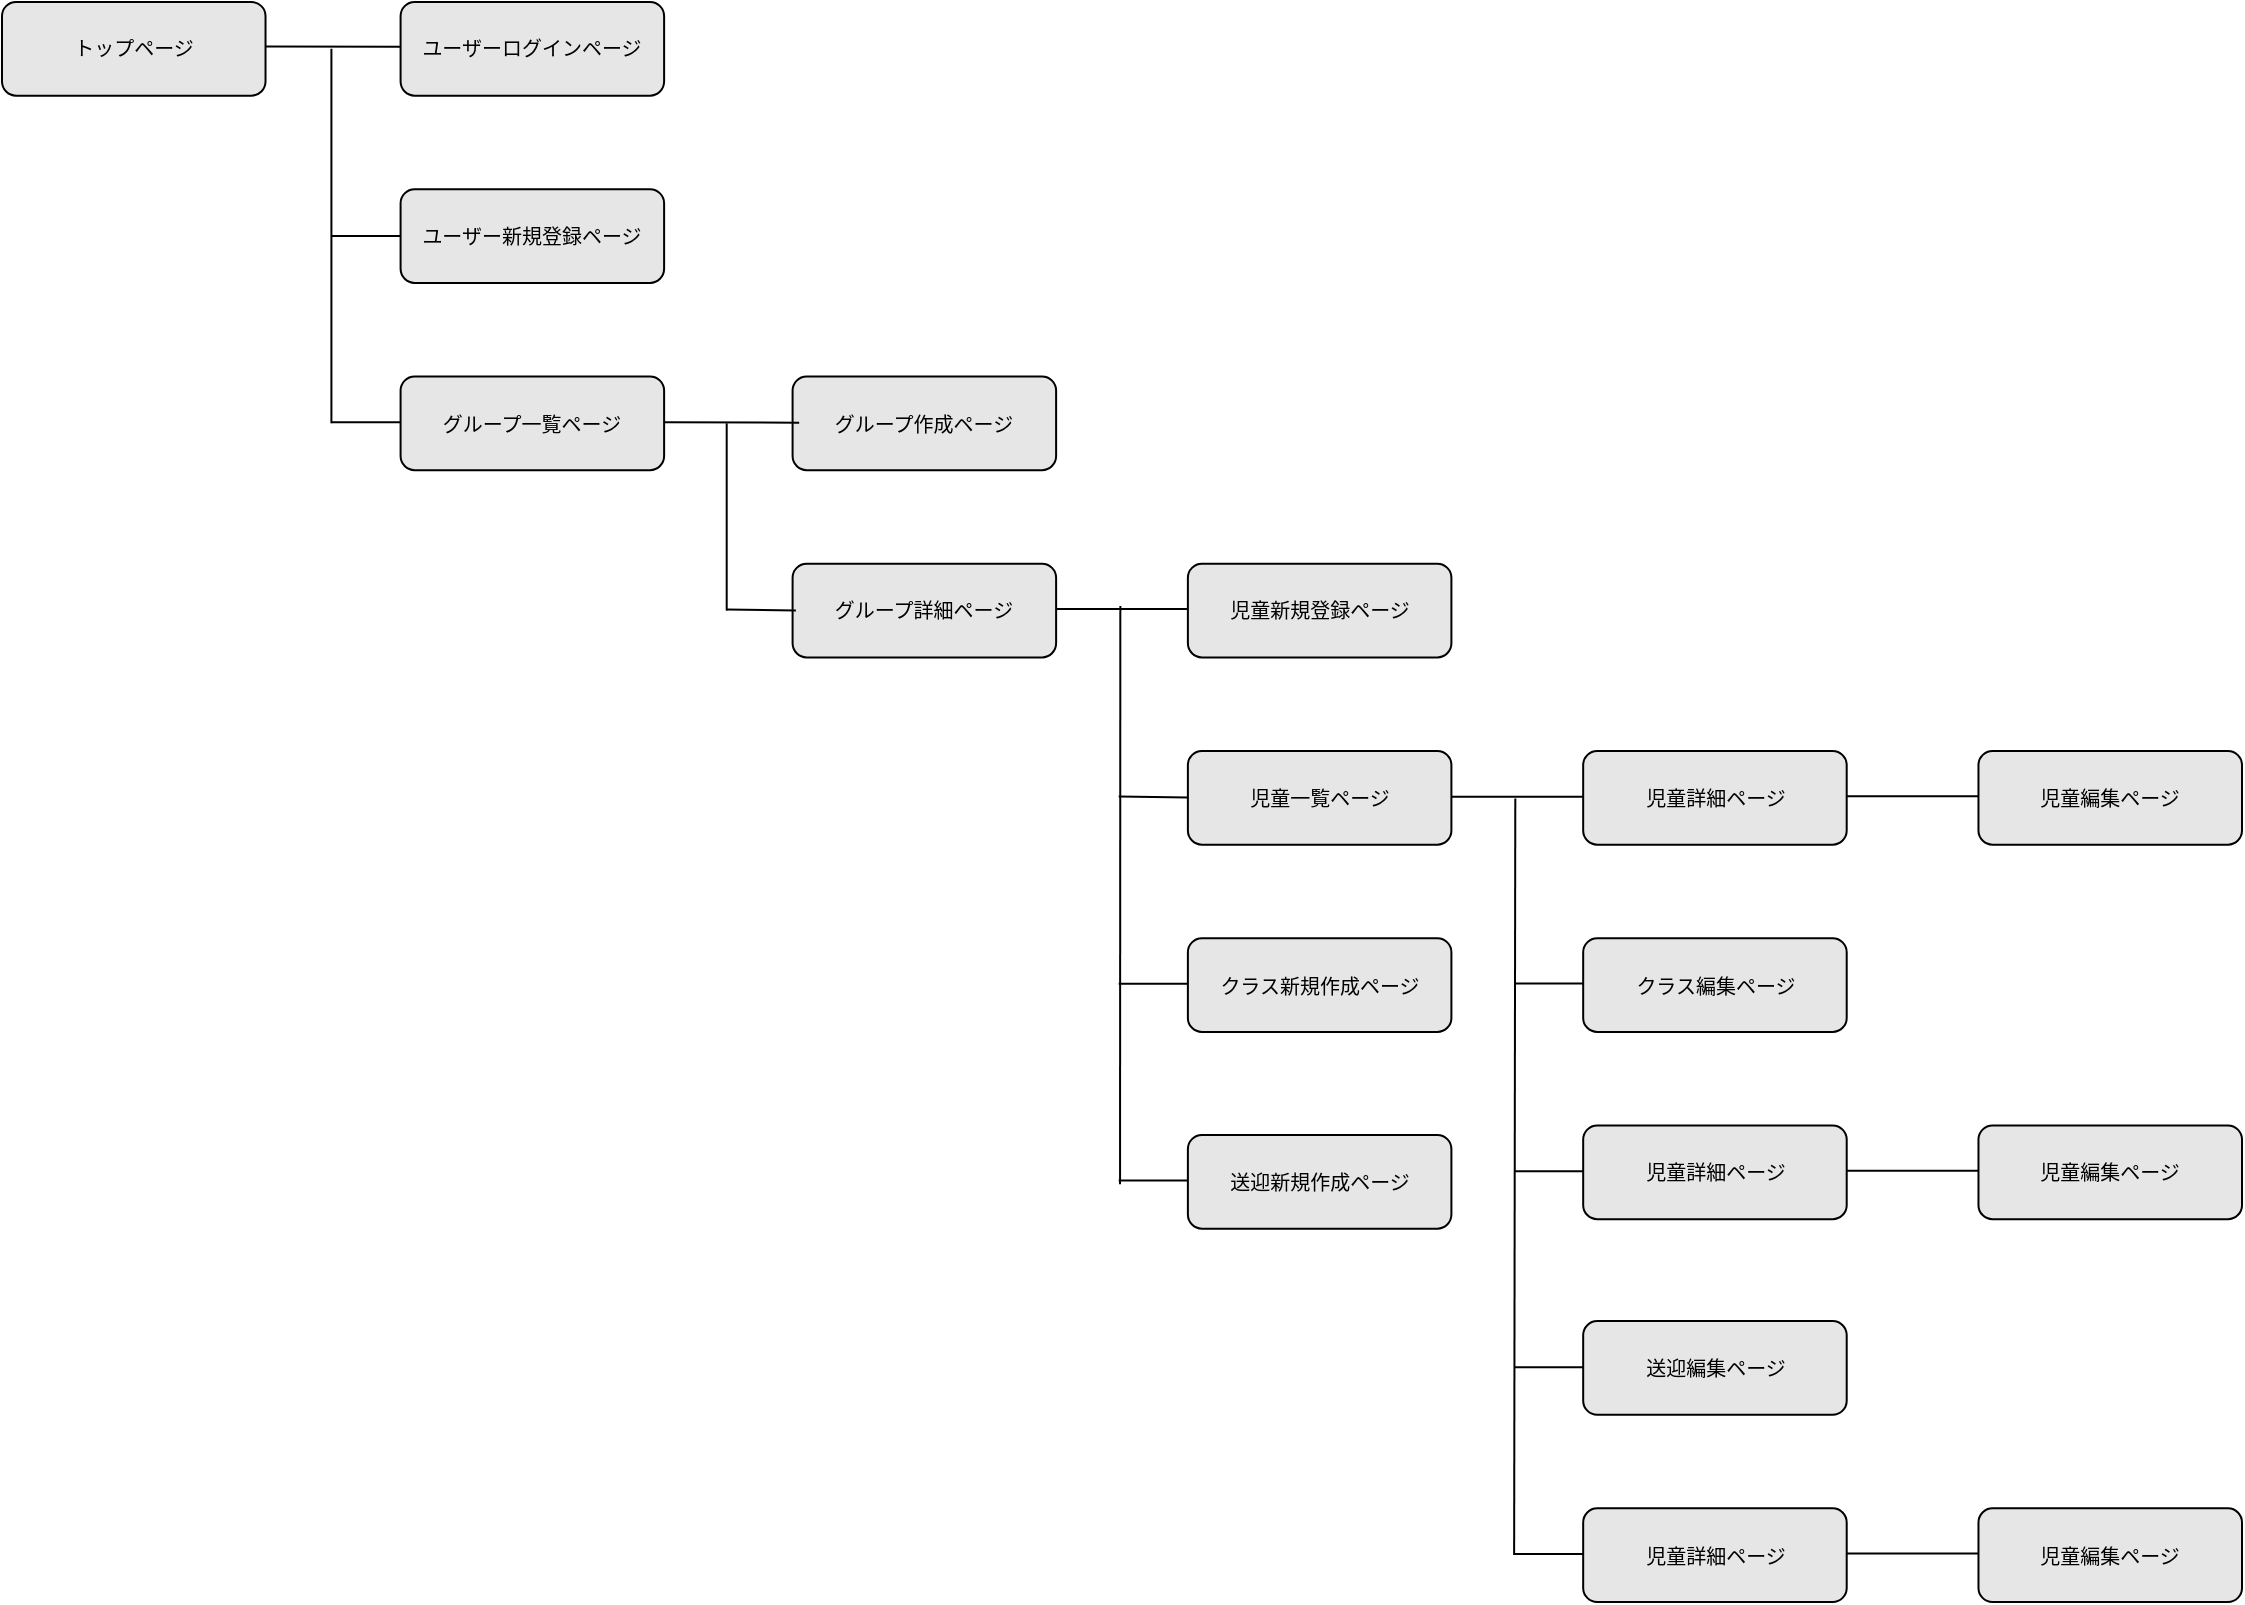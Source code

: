 <mxfile>
    <diagram id="7zO7y5w-HNMWgSmHB4d3" name="ページ1">
        <mxGraphModel dx="1550" dy="1172" grid="1" gridSize="10" guides="1" tooltips="1" connect="1" arrows="1" fold="1" page="1" pageScale="1" pageWidth="1169" pageHeight="827" background="#ffffff" math="0" shadow="0">
            <root>
                <mxCell id="0"/>
                <mxCell id="1" parent="0"/>
                <mxCell id="93" value="" style="group" parent="1" vertex="1" connectable="0">
                    <mxGeometry x="-1140" y="-820" width="1120" height="800" as="geometry"/>
                </mxCell>
                <mxCell id="2" value="トップページ" style="rounded=1;whiteSpace=wrap;html=1;fillColor=#E6E6E6;fontColor=#000000;strokeWidth=1;strokeColor=#000000;movable=1;cloneable=1;deletable=1;snapToPoint=0;fontSize=10;" parent="93" vertex="1">
                    <mxGeometry width="131.764" height="46.815" as="geometry"/>
                </mxCell>
                <mxCell id="3" value="グループ詳細ページ" style="rounded=1;whiteSpace=wrap;html=1;fillColor=#E6E6E6;fontColor=#000000;strokeWidth=1;strokeColor=#000000;movable=1;cloneable=1;deletable=1;snapToPoint=0;fontSize=10;" parent="93" vertex="1">
                    <mxGeometry x="395.293" y="280.888" width="131.764" height="46.815" as="geometry"/>
                </mxCell>
                <mxCell id="4" value="ユーザー新規登録ページ" style="rounded=1;whiteSpace=wrap;html=1;fillColor=#E6E6E6;fontColor=#000000;strokeWidth=1;strokeColor=#000000;movable=1;cloneable=1;deletable=1;snapToPoint=0;fontSize=10;" parent="93" vertex="1">
                    <mxGeometry x="199.294" y="93.629" width="131.764" height="46.815" as="geometry"/>
                </mxCell>
                <mxCell id="5" value="ユーザーログインページ" style="rounded=1;whiteSpace=wrap;html=1;fillColor=#E6E6E6;fontColor=#000000;strokeWidth=1;strokeColor=#000000;movable=1;cloneable=1;deletable=1;snapToPoint=0;fontSize=10;" parent="93" vertex="1">
                    <mxGeometry x="199.294" width="131.764" height="46.815" as="geometry"/>
                </mxCell>
                <mxCell id="6" value="児童新規登録ページ" style="rounded=1;whiteSpace=wrap;html=1;fillColor=#E6E6E6;fontColor=#000000;strokeWidth=1;strokeColor=#000000;movable=1;cloneable=1;deletable=1;snapToPoint=0;fontSize=10;" parent="93" vertex="1">
                    <mxGeometry x="592.939" y="280.888" width="131.764" height="46.815" as="geometry"/>
                </mxCell>
                <mxCell id="12" value="送迎新規作成ページ" style="rounded=1;whiteSpace=wrap;html=1;fillColor=#E6E6E6;fontColor=#000000;strokeWidth=1;strokeColor=#000000;movable=1;cloneable=1;deletable=1;snapToPoint=0;fontSize=10;" parent="93" vertex="1">
                    <mxGeometry x="592.939" y="566.512" width="131.764" height="46.815" as="geometry"/>
                </mxCell>
                <mxCell id="14" value="クラス新規作成ページ" style="rounded=1;whiteSpace=wrap;html=1;fillColor=#E6E6E6;fontColor=#000000;strokeWidth=1;strokeColor=#000000;movable=1;cloneable=1;deletable=1;snapToPoint=0;fontSize=10;" parent="93" vertex="1">
                    <mxGeometry x="592.939" y="468.146" width="131.764" height="46.815" as="geometry"/>
                </mxCell>
                <mxCell id="33" value="" style="endArrow=none;html=1;rounded=0;fontFamily=Helvetica;fontSize=10;fontColor=#000000;strokeColor=#000000;strokeWidth=1;" parent="93" edge="1">
                    <mxGeometry width="50" height="50" relative="1" as="geometry">
                        <mxPoint x="164.705" y="210.666" as="sourcePoint"/>
                        <mxPoint x="164.705" y="23.407" as="targetPoint"/>
                    </mxGeometry>
                </mxCell>
                <mxCell id="36" value="" style="endArrow=none;html=1;rounded=0;fontFamily=Helvetica;fontSize=10;fontColor=#000000;strokeColor=#000000;strokeWidth=1;entryX=0;entryY=0.5;entryDx=0;entryDy=0;exitX=1;exitY=0.5;exitDx=0;exitDy=0;" parent="93" edge="1">
                    <mxGeometry width="50" height="50" relative="1" as="geometry">
                        <mxPoint x="527.057" y="303.511" as="sourcePoint"/>
                        <mxPoint x="592.939" y="303.511" as="targetPoint"/>
                    </mxGeometry>
                </mxCell>
                <mxCell id="49" value="" style="endArrow=none;html=1;rounded=0;fontFamily=Helvetica;fontSize=10;fontColor=#000000;strokeColor=#000000;strokeWidth=1;" parent="93" edge="1">
                    <mxGeometry width="50" height="50" relative="1" as="geometry">
                        <mxPoint x="559.016" y="591.108" as="sourcePoint"/>
                        <mxPoint x="559.175" y="301.954" as="targetPoint"/>
                    </mxGeometry>
                </mxCell>
                <mxCell id="50" value="" style="endArrow=none;html=1;rounded=0;fontFamily=Helvetica;fontSize=10;fontColor=#000000;strokeColor=#000000;strokeWidth=1;entryX=0;entryY=0.5;entryDx=0;entryDy=0;" parent="93" target="4" edge="1">
                    <mxGeometry width="50" height="50" relative="1" as="geometry">
                        <mxPoint x="164.705" y="117.037" as="sourcePoint"/>
                        <mxPoint x="393.646" y="220.029" as="targetPoint"/>
                    </mxGeometry>
                </mxCell>
                <mxCell id="51" value="" style="endArrow=none;html=1;rounded=0;fontFamily=Helvetica;fontSize=10;fontColor=#000000;strokeColor=#000000;strokeWidth=1;entryX=0;entryY=0.5;entryDx=0;entryDy=0;" parent="93" edge="1">
                    <mxGeometry width="50" height="50" relative="1" as="geometry">
                        <mxPoint x="362.352" y="303.768" as="sourcePoint"/>
                        <mxPoint x="396.94" y="304.283" as="targetPoint"/>
                    </mxGeometry>
                </mxCell>
                <mxCell id="54" value="" style="endArrow=none;html=1;rounded=0;fontFamily=Helvetica;fontSize=10;fontColor=#000000;strokeColor=#000000;strokeWidth=1;entryX=0;entryY=0.5;entryDx=0;entryDy=0;" parent="93" edge="1">
                    <mxGeometry width="50" height="50" relative="1" as="geometry">
                        <mxPoint x="558.351" y="589.264" as="sourcePoint"/>
                        <mxPoint x="592.939" y="589.264" as="targetPoint"/>
                    </mxGeometry>
                </mxCell>
                <mxCell id="60" value="" style="endArrow=none;html=1;rounded=0;fontFamily=Helvetica;fontSize=10;fontColor=#000000;strokeColor=#000000;strokeWidth=1;entryX=0;entryY=0.5;entryDx=0;entryDy=0;" parent="93" edge="1">
                    <mxGeometry width="50" height="50" relative="1" as="geometry">
                        <mxPoint x="558.351" y="490.863" as="sourcePoint"/>
                        <mxPoint x="592.939" y="490.863" as="targetPoint"/>
                    </mxGeometry>
                </mxCell>
                <mxCell id="61" value="グループ一覧ページ" style="rounded=1;whiteSpace=wrap;html=1;fillColor=#E6E6E6;fontColor=#000000;strokeWidth=1;strokeColor=#000000;movable=1;cloneable=1;deletable=1;snapToPoint=0;fontSize=10;" parent="93" vertex="1">
                    <mxGeometry x="199.294" y="187.258" width="131.764" height="46.815" as="geometry"/>
                </mxCell>
                <mxCell id="62" value="グループ作成ページ" style="rounded=1;whiteSpace=wrap;html=1;fillColor=#E6E6E6;fontColor=#000000;strokeWidth=1;strokeColor=#000000;movable=1;cloneable=1;deletable=1;snapToPoint=0;fontSize=10;" parent="93" vertex="1">
                    <mxGeometry x="395.293" y="187.258" width="131.764" height="46.815" as="geometry"/>
                </mxCell>
                <mxCell id="63" value="" style="endArrow=none;html=1;rounded=0;fontFamily=Helvetica;fontSize=10;fontColor=#000000;strokeColor=#000000;strokeWidth=1;entryX=0;entryY=0.5;entryDx=0;entryDy=0;" parent="93" edge="1">
                    <mxGeometry width="50" height="50" relative="1" as="geometry">
                        <mxPoint x="131.764" y="22.237" as="sourcePoint"/>
                        <mxPoint x="199.294" y="22.436" as="targetPoint"/>
                    </mxGeometry>
                </mxCell>
                <mxCell id="64" value="" style="endArrow=none;html=1;rounded=0;fontFamily=Helvetica;fontSize=10;fontColor=#000000;strokeColor=#000000;strokeWidth=1;entryX=0;entryY=0.5;entryDx=0;entryDy=0;" parent="93" edge="1">
                    <mxGeometry width="50" height="50" relative="1" as="geometry">
                        <mxPoint x="331.058" y="210.139" as="sourcePoint"/>
                        <mxPoint x="398.587" y="210.338" as="targetPoint"/>
                    </mxGeometry>
                </mxCell>
                <mxCell id="65" value="" style="endArrow=none;html=1;rounded=0;fontFamily=Helvetica;fontSize=10;fontColor=#000000;strokeColor=#000000;strokeWidth=1;entryX=0;entryY=0.5;entryDx=0;entryDy=0;" parent="93" edge="1">
                    <mxGeometry width="50" height="50" relative="1" as="geometry">
                        <mxPoint x="164.705" y="210.139" as="sourcePoint"/>
                        <mxPoint x="199.294" y="210.139" as="targetPoint"/>
                    </mxGeometry>
                </mxCell>
                <mxCell id="67" value="児童一覧ページ" style="rounded=1;whiteSpace=wrap;html=1;fillColor=#E6E6E6;fontColor=#000000;strokeWidth=1;strokeColor=#000000;movable=1;cloneable=1;deletable=1;snapToPoint=0;fontSize=10;" parent="93" vertex="1">
                    <mxGeometry x="592.939" y="374.517" width="131.764" height="46.815" as="geometry"/>
                </mxCell>
                <mxCell id="68" value="" style="endArrow=none;html=1;rounded=0;fontFamily=Helvetica;fontSize=10;fontColor=#000000;strokeColor=#000000;strokeWidth=1;entryX=0;entryY=0.5;entryDx=0;entryDy=0;" parent="93" edge="1">
                    <mxGeometry width="50" height="50" relative="1" as="geometry">
                        <mxPoint x="558.351" y="397.234" as="sourcePoint"/>
                        <mxPoint x="592.939" y="397.749" as="targetPoint"/>
                    </mxGeometry>
                </mxCell>
                <mxCell id="69" value="" style="endArrow=none;html=1;rounded=0;fontFamily=Helvetica;fontSize=10;fontColor=#000000;strokeColor=#000000;strokeWidth=1;" parent="93" edge="1">
                    <mxGeometry width="50" height="50" relative="1" as="geometry">
                        <mxPoint x="362.352" y="304.295" as="sourcePoint"/>
                        <mxPoint x="362.352" y="210.666" as="targetPoint"/>
                    </mxGeometry>
                </mxCell>
                <mxCell id="71" value="児童詳細ページ" style="rounded=1;whiteSpace=wrap;html=1;fillColor=#E6E6E6;fontColor=#000000;strokeWidth=1;strokeColor=#000000;movable=1;cloneable=1;deletable=1;snapToPoint=0;fontSize=10;" parent="93" vertex="1">
                    <mxGeometry x="790.586" y="374.517" width="131.764" height="46.815" as="geometry"/>
                </mxCell>
                <mxCell id="72" value="児童編集ページ" style="rounded=1;whiteSpace=wrap;html=1;fillColor=#E6E6E6;fontColor=#000000;strokeWidth=1;strokeColor=#000000;movable=1;cloneable=1;deletable=1;snapToPoint=0;fontSize=10;" parent="93" vertex="1">
                    <mxGeometry x="988.232" y="374.517" width="131.764" height="46.815" as="geometry"/>
                </mxCell>
                <mxCell id="73" value="" style="endArrow=none;html=1;rounded=0;fontFamily=Helvetica;fontSize=10;fontColor=#000000;strokeColor=#000000;strokeWidth=1;entryX=0;entryY=0.5;entryDx=0;entryDy=0;exitX=1;exitY=0.5;exitDx=0;exitDy=0;" parent="93" edge="1">
                    <mxGeometry width="50" height="50" relative="1" as="geometry">
                        <mxPoint x="922.35" y="397.14" as="sourcePoint"/>
                        <mxPoint x="988.232" y="397.14" as="targetPoint"/>
                    </mxGeometry>
                </mxCell>
                <mxCell id="84" value="" style="endArrow=none;html=1;rounded=0;fontFamily=Helvetica;fontSize=10;fontColor=#000000;strokeColor=#000000;strokeWidth=1;entryX=0;entryY=0.5;entryDx=0;entryDy=0;exitX=1;exitY=0.5;exitDx=0;exitDy=0;" parent="93" edge="1">
                    <mxGeometry width="50" height="50" relative="1" as="geometry">
                        <mxPoint x="724.704" y="397.339" as="sourcePoint"/>
                        <mxPoint x="790.586" y="397.339" as="targetPoint"/>
                    </mxGeometry>
                </mxCell>
                <mxCell id="11" value="児童詳細ページ" style="rounded=1;whiteSpace=wrap;html=1;fillColor=#E6E6E6;fontColor=#000000;strokeWidth=1;strokeColor=#000000;movable=1;cloneable=1;deletable=1;snapToPoint=0;fontSize=10;" parent="93" vertex="1">
                    <mxGeometry x="790.589" y="561.773" width="131.764" height="46.815" as="geometry"/>
                </mxCell>
                <mxCell id="15" value="送迎編集ページ" style="rounded=1;whiteSpace=wrap;html=1;fillColor=#E6E6E6;fontColor=#000000;strokeWidth=1;strokeColor=#000000;movable=1;cloneable=1;deletable=1;snapToPoint=0;fontSize=10;" parent="93" vertex="1">
                    <mxGeometry x="790.589" y="659.556" width="131.764" height="46.815" as="geometry"/>
                </mxCell>
                <mxCell id="16" value="クラス編集ページ" style="rounded=1;whiteSpace=wrap;html=1;fillColor=#E6E6E6;fontColor=#000000;strokeWidth=1;strokeColor=#000000;movable=1;cloneable=1;deletable=1;snapToPoint=0;fontSize=10;" parent="93" vertex="1">
                    <mxGeometry x="790.589" y="468.144" width="131.764" height="46.815" as="geometry"/>
                </mxCell>
                <mxCell id="18" value="児童編集ページ" style="rounded=1;whiteSpace=wrap;html=1;fillColor=#E6E6E6;fontColor=#000000;strokeWidth=1;strokeColor=#000000;movable=1;cloneable=1;deletable=1;snapToPoint=0;fontSize=10;" parent="93" vertex="1">
                    <mxGeometry x="988.236" y="561.773" width="131.764" height="46.815" as="geometry"/>
                </mxCell>
                <mxCell id="38" value="" style="endArrow=none;html=1;rounded=0;fontFamily=Helvetica;fontSize=10;fontColor=#000000;strokeColor=#000000;strokeWidth=1;entryX=0;entryY=0.5;entryDx=0;entryDy=0;exitX=1;exitY=0.5;exitDx=0;exitDy=0;" parent="93" edge="1">
                    <mxGeometry width="50" height="50" relative="1" as="geometry">
                        <mxPoint x="922.354" y="584.396" as="sourcePoint"/>
                        <mxPoint x="988.236" y="584.396" as="targetPoint"/>
                    </mxGeometry>
                </mxCell>
                <mxCell id="74" value="" style="endArrow=none;html=1;rounded=0;fontFamily=Helvetica;fontSize=10;fontColor=#000000;strokeColor=#000000;strokeWidth=1;entryX=0;entryY=0.5;entryDx=0;entryDy=0;" parent="93" edge="1">
                    <mxGeometry width="50" height="50" relative="1" as="geometry">
                        <mxPoint x="756.001" y="584.595" as="sourcePoint"/>
                        <mxPoint x="790.589" y="584.595" as="targetPoint"/>
                    </mxGeometry>
                </mxCell>
                <mxCell id="79" value="児童詳細ページ" style="rounded=1;whiteSpace=wrap;html=1;fillColor=#E6E6E6;fontColor=#000000;strokeWidth=1;strokeColor=#000000;movable=1;cloneable=1;deletable=1;snapToPoint=0;fontSize=10;" parent="93" vertex="1">
                    <mxGeometry x="790.589" y="753.185" width="131.764" height="46.815" as="geometry"/>
                </mxCell>
                <mxCell id="80" value="児童編集ページ" style="rounded=1;whiteSpace=wrap;html=1;fillColor=#E6E6E6;fontColor=#000000;strokeWidth=1;strokeColor=#000000;movable=1;cloneable=1;deletable=1;snapToPoint=0;fontSize=10;" parent="93" vertex="1">
                    <mxGeometry x="988.236" y="753.185" width="131.764" height="46.815" as="geometry"/>
                </mxCell>
                <mxCell id="81" value="" style="endArrow=none;html=1;rounded=0;fontFamily=Helvetica;fontSize=10;fontColor=#000000;strokeColor=#000000;strokeWidth=1;entryX=0;entryY=0.5;entryDx=0;entryDy=0;exitX=1;exitY=0.5;exitDx=0;exitDy=0;" parent="93" edge="1">
                    <mxGeometry width="50" height="50" relative="1" as="geometry">
                        <mxPoint x="922.354" y="775.809" as="sourcePoint"/>
                        <mxPoint x="988.236" y="775.809" as="targetPoint"/>
                    </mxGeometry>
                </mxCell>
                <mxCell id="82" value="" style="endArrow=none;html=1;rounded=0;fontFamily=Helvetica;fontSize=10;fontColor=#000000;strokeColor=#000000;strokeWidth=1;entryX=0;entryY=0.5;entryDx=0;entryDy=0;" parent="93" edge="1">
                    <mxGeometry width="50" height="50" relative="1" as="geometry">
                        <mxPoint x="756.001" y="776.008" as="sourcePoint"/>
                        <mxPoint x="790.589" y="776.008" as="targetPoint"/>
                    </mxGeometry>
                </mxCell>
                <mxCell id="88" value="" style="endArrow=none;html=1;rounded=0;fontFamily=Helvetica;fontSize=10;fontColor=#000000;strokeColor=#000000;strokeWidth=1;" parent="93" edge="1">
                    <mxGeometry width="50" height="50" relative="1" as="geometry">
                        <mxPoint x="756.071" y="776.53" as="sourcePoint"/>
                        <mxPoint x="756.648" y="398.224" as="targetPoint"/>
                    </mxGeometry>
                </mxCell>
                <mxCell id="91" value="" style="endArrow=none;html=1;rounded=0;fontFamily=Helvetica;fontSize=10;fontColor=#000000;strokeColor=#000000;strokeWidth=1;entryX=0;entryY=0.5;entryDx=0;entryDy=0;" parent="93" edge="1">
                    <mxGeometry width="50" height="50" relative="1" as="geometry">
                        <mxPoint x="756.001" y="490.777" as="sourcePoint"/>
                        <mxPoint x="790.589" y="490.777" as="targetPoint"/>
                    </mxGeometry>
                </mxCell>
                <mxCell id="94" value="" style="endArrow=none;html=1;rounded=0;fontFamily=Helvetica;fontSize=10;fontColor=#000000;strokeColor=#000000;strokeWidth=1;entryX=0;entryY=0.5;entryDx=0;entryDy=0;" edge="1" parent="93">
                    <mxGeometry width="50" height="50" relative="1" as="geometry">
                        <mxPoint x="756.001" y="682.665" as="sourcePoint"/>
                        <mxPoint x="790.589" y="682.665" as="targetPoint"/>
                    </mxGeometry>
                </mxCell>
            </root>
        </mxGraphModel>
    </diagram>
</mxfile>